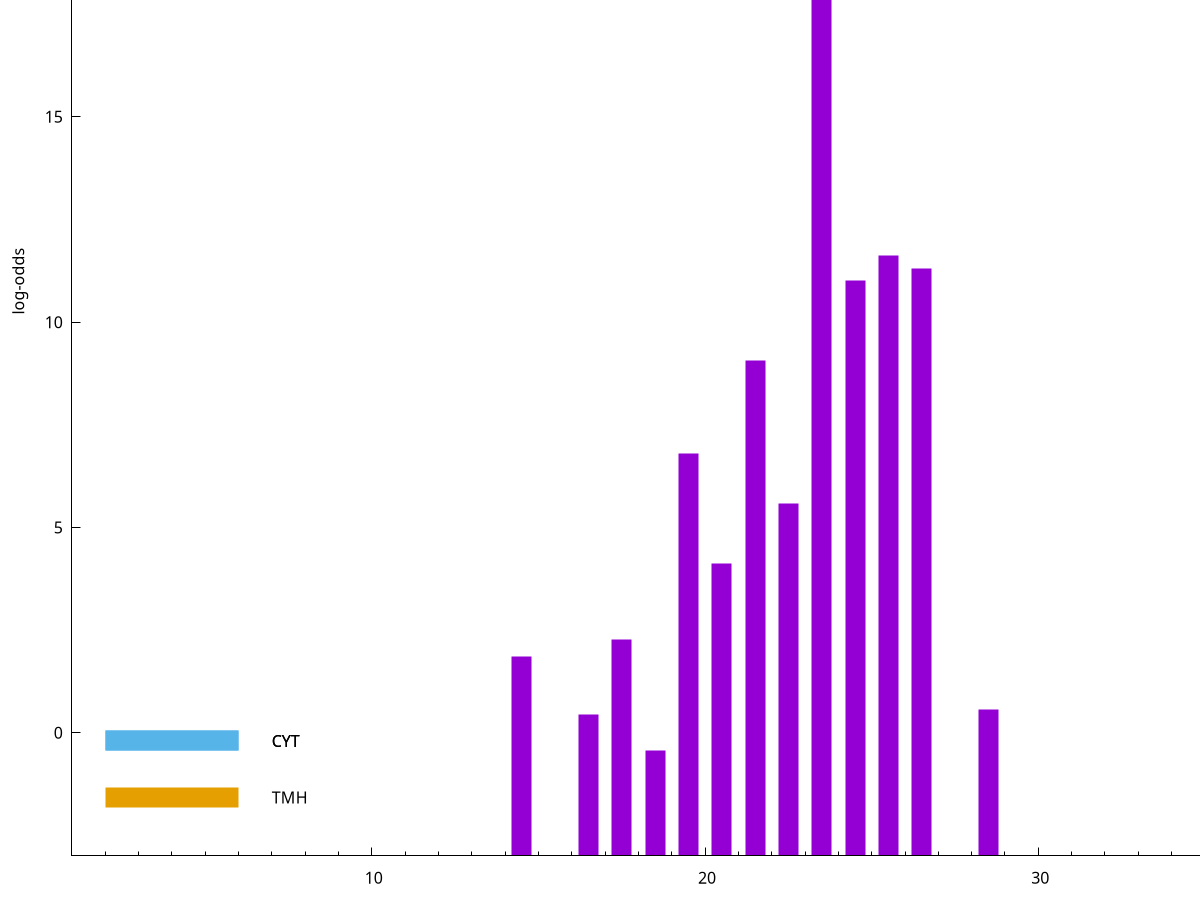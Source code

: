 set title "LipoP predictions for SRR3467249.gff"
set size 2., 1.4
set xrange [1:70] 
set mxtics 10
set yrange [-3:25]
set y2range [0:28]
set ylabel "log-odds"
set term postscript eps color solid "Helvetica" 30
set output "SRR3467249.gff11.eps"
set arrow from 2,19.6696 to 6,19.6696 nohead lt 1 lw 20
set label "SpI" at 7,19.6696
set arrow from 2,-0.200913 to 6,-0.200913 nohead lt 3 lw 20
set label "CYT" at 7,-0.200913
set arrow from 2,-0.200913 to 6,-0.200913 nohead lt 3 lw 20
set label "CYT" at 7,-0.200913
set arrow from 2,-1.57857 to 6,-1.57857 nohead lt 4 lw 20
set label "TMH" at 7,-1.57857
set arrow from 2,19.6696 to 6,19.6696 nohead lt 1 lw 20
set label "SpI" at 7,19.6696
# NOTE: The scores below are the log-odds scores with the threshold
# NOTE: subtracted (a hack to make gnuplot make the histogram all
# NOTE: look nice).
plot "-" axes x1y2 title "" with impulses lt 1 lw 20
23.500000 22.654900
25.500000 14.621500
26.500000 14.306400
24.500000 14.019200
21.500000 12.067210
19.500000 9.803350
22.500000 8.582700
20.500000 7.116990
17.500000 5.278460
14.500000 4.863250
28.500000 3.571377
16.500000 3.435494
18.500000 2.559550
e
exit
